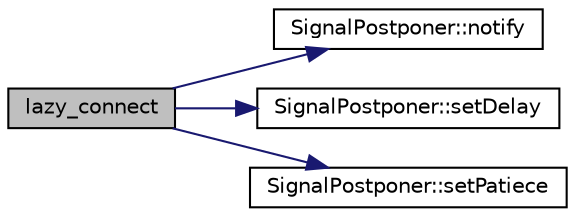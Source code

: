 digraph "lazy_connect"
{
 // LATEX_PDF_SIZE
  edge [fontname="Helvetica",fontsize="10",labelfontname="Helvetica",labelfontsize="10"];
  node [fontname="Helvetica",fontsize="10",shape=record];
  rankdir="LR";
  Node1 [label="lazy_connect",height=0.2,width=0.4,color="black", fillcolor="grey75", style="filled", fontcolor="black",tooltip="Create lazy Qt connection between signal and slot."];
  Node1 -> Node2 [color="midnightblue",fontsize="10",style="solid",fontname="Helvetica"];
  Node2 [label="SignalPostponer::notify",height=0.2,width=0.4,color="black", fillcolor="white", style="filled",URL="$class_signal_postponer.html#a1e89012203ce98b0f866087510ea5bf3",tooltip=" "];
  Node1 -> Node3 [color="midnightblue",fontsize="10",style="solid",fontname="Helvetica"];
  Node3 [label="SignalPostponer::setDelay",height=0.2,width=0.4,color="black", fillcolor="white", style="filled",URL="$class_signal_postponer.html#a2407134540561c3bac49039e4dda8442",tooltip=" "];
  Node1 -> Node4 [color="midnightblue",fontsize="10",style="solid",fontname="Helvetica"];
  Node4 [label="SignalPostponer::setPatiece",height=0.2,width=0.4,color="black", fillcolor="white", style="filled",URL="$class_signal_postponer.html#ad6b41649280a5a744fd9b8a32950fdf0",tooltip=" "];
}
